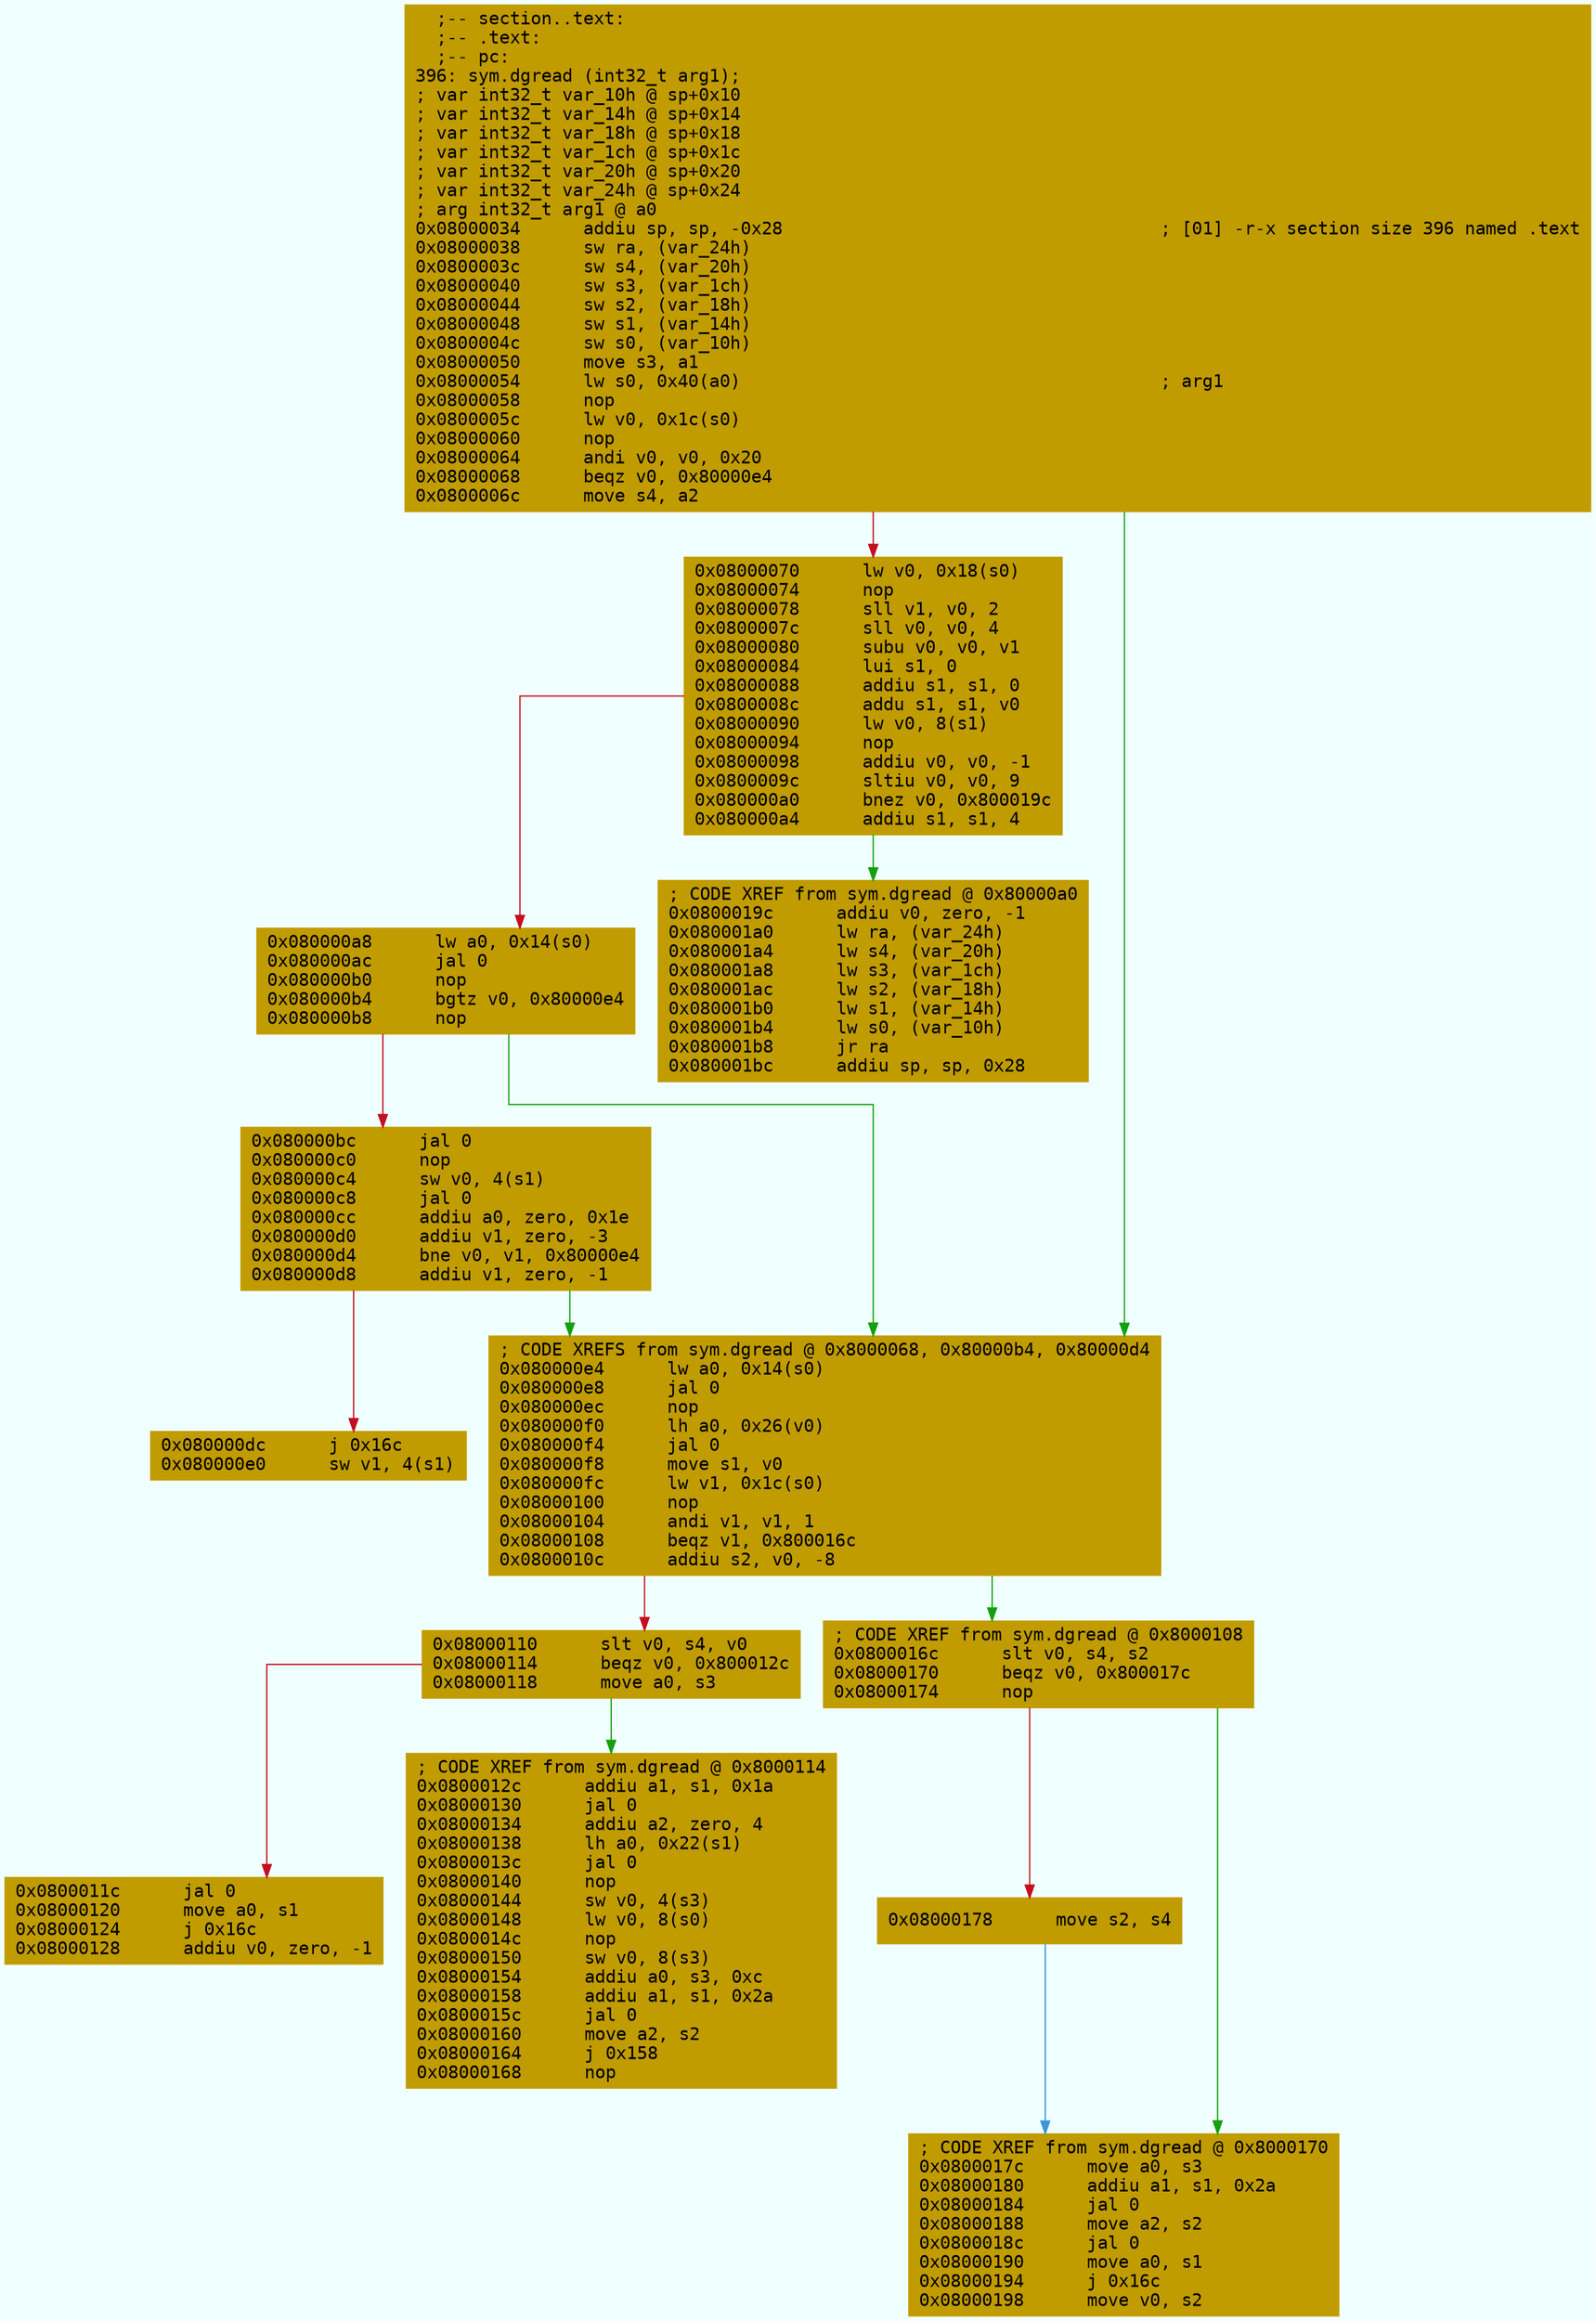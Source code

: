 digraph code {
	graph [bgcolor=azure fontsize=8 fontname="Courier" splines="ortho"];
	node [fillcolor=gray style=filled shape=box];
	edge [arrowhead="normal"];
	"0x08000034" [URL="sym.dgread/0x08000034", fillcolor="#c19c00",color="#c19c00", fontname="Courier",label="  ;-- section..text:\l  ;-- .text:\l  ;-- pc:\l396: sym.dgread (int32_t arg1);\l; var int32_t var_10h @ sp+0x10\l; var int32_t var_14h @ sp+0x14\l; var int32_t var_18h @ sp+0x18\l; var int32_t var_1ch @ sp+0x1c\l; var int32_t var_20h @ sp+0x20\l; var int32_t var_24h @ sp+0x24\l; arg int32_t arg1 @ a0\l0x08000034      addiu sp, sp, -0x28                                    ; [01] -r-x section size 396 named .text\l0x08000038      sw ra, (var_24h)\l0x0800003c      sw s4, (var_20h)\l0x08000040      sw s3, (var_1ch)\l0x08000044      sw s2, (var_18h)\l0x08000048      sw s1, (var_14h)\l0x0800004c      sw s0, (var_10h)\l0x08000050      move s3, a1\l0x08000054      lw s0, 0x40(a0)                                        ; arg1\l0x08000058      nop\l0x0800005c      lw v0, 0x1c(s0)\l0x08000060      nop\l0x08000064      andi v0, v0, 0x20\l0x08000068      beqz v0, 0x80000e4\l0x0800006c      move s4, a2\l"]
	"0x08000070" [URL="sym.dgread/0x08000070", fillcolor="#c19c00",color="#c19c00", fontname="Courier",label="0x08000070      lw v0, 0x18(s0)\l0x08000074      nop\l0x08000078      sll v1, v0, 2\l0x0800007c      sll v0, v0, 4\l0x08000080      subu v0, v0, v1\l0x08000084      lui s1, 0\l0x08000088      addiu s1, s1, 0\l0x0800008c      addu s1, s1, v0\l0x08000090      lw v0, 8(s1)\l0x08000094      nop\l0x08000098      addiu v0, v0, -1\l0x0800009c      sltiu v0, v0, 9\l0x080000a0      bnez v0, 0x800019c\l0x080000a4      addiu s1, s1, 4\l"]
	"0x080000a8" [URL="sym.dgread/0x080000a8", fillcolor="#c19c00",color="#c19c00", fontname="Courier",label="0x080000a8      lw a0, 0x14(s0)\l0x080000ac      jal 0\l0x080000b0      nop\l0x080000b4      bgtz v0, 0x80000e4\l0x080000b8      nop\l"]
	"0x080000bc" [URL="sym.dgread/0x080000bc", fillcolor="#c19c00",color="#c19c00", fontname="Courier",label="0x080000bc      jal 0\l0x080000c0      nop\l0x080000c4      sw v0, 4(s1)\l0x080000c8      jal 0\l0x080000cc      addiu a0, zero, 0x1e\l0x080000d0      addiu v1, zero, -3\l0x080000d4      bne v0, v1, 0x80000e4\l0x080000d8      addiu v1, zero, -1\l"]
	"0x080000dc" [URL="sym.dgread/0x080000dc", fillcolor="#c19c00",color="#c19c00", fontname="Courier",label="0x080000dc      j 0x16c\l0x080000e0      sw v1, 4(s1)\l"]
	"0x080000e4" [URL="sym.dgread/0x080000e4", fillcolor="#c19c00",color="#c19c00", fontname="Courier",label="; CODE XREFS from sym.dgread @ 0x8000068, 0x80000b4, 0x80000d4\l0x080000e4      lw a0, 0x14(s0)\l0x080000e8      jal 0\l0x080000ec      nop\l0x080000f0      lh a0, 0x26(v0)\l0x080000f4      jal 0\l0x080000f8      move s1, v0\l0x080000fc      lw v1, 0x1c(s0)\l0x08000100      nop\l0x08000104      andi v1, v1, 1\l0x08000108      beqz v1, 0x800016c\l0x0800010c      addiu s2, v0, -8\l"]
	"0x08000110" [URL="sym.dgread/0x08000110", fillcolor="#c19c00",color="#c19c00", fontname="Courier",label="0x08000110      slt v0, s4, v0\l0x08000114      beqz v0, 0x800012c\l0x08000118      move a0, s3\l"]
	"0x0800011c" [URL="sym.dgread/0x0800011c", fillcolor="#c19c00",color="#c19c00", fontname="Courier",label="0x0800011c      jal 0\l0x08000120      move a0, s1\l0x08000124      j 0x16c\l0x08000128      addiu v0, zero, -1\l"]
	"0x0800012c" [URL="sym.dgread/0x0800012c", fillcolor="#c19c00",color="#c19c00", fontname="Courier",label="; CODE XREF from sym.dgread @ 0x8000114\l0x0800012c      addiu a1, s1, 0x1a\l0x08000130      jal 0\l0x08000134      addiu a2, zero, 4\l0x08000138      lh a0, 0x22(s1)\l0x0800013c      jal 0\l0x08000140      nop\l0x08000144      sw v0, 4(s3)\l0x08000148      lw v0, 8(s0)\l0x0800014c      nop\l0x08000150      sw v0, 8(s3)\l0x08000154      addiu a0, s3, 0xc\l0x08000158      addiu a1, s1, 0x2a\l0x0800015c      jal 0\l0x08000160      move a2, s2\l0x08000164      j 0x158\l0x08000168      nop\l"]
	"0x0800016c" [URL="sym.dgread/0x0800016c", fillcolor="#c19c00",color="#c19c00", fontname="Courier",label="; CODE XREF from sym.dgread @ 0x8000108\l0x0800016c      slt v0, s4, s2\l0x08000170      beqz v0, 0x800017c\l0x08000174      nop\l"]
	"0x08000178" [URL="sym.dgread/0x08000178", fillcolor="#c19c00",color="#c19c00", fontname="Courier",label="0x08000178      move s2, s4\l"]
	"0x0800017c" [URL="sym.dgread/0x0800017c", fillcolor="#c19c00",color="#c19c00", fontname="Courier",label="; CODE XREF from sym.dgread @ 0x8000170\l0x0800017c      move a0, s3\l0x08000180      addiu a1, s1, 0x2a\l0x08000184      jal 0\l0x08000188      move a2, s2\l0x0800018c      jal 0\l0x08000190      move a0, s1\l0x08000194      j 0x16c\l0x08000198      move v0, s2\l"]
	"0x0800019c" [URL="sym.dgread/0x0800019c", fillcolor="#c19c00",color="#c19c00", fontname="Courier",label="; CODE XREF from sym.dgread @ 0x80000a0\l0x0800019c      addiu v0, zero, -1\l0x080001a0      lw ra, (var_24h)\l0x080001a4      lw s4, (var_20h)\l0x080001a8      lw s3, (var_1ch)\l0x080001ac      lw s2, (var_18h)\l0x080001b0      lw s1, (var_14h)\l0x080001b4      lw s0, (var_10h)\l0x080001b8      jr ra\l0x080001bc      addiu sp, sp, 0x28\l"]
        "0x08000034" -> "0x080000e4" [color="#13a10e"];
        "0x08000034" -> "0x08000070" [color="#c50f1f"];
        "0x08000070" -> "0x0800019c" [color="#13a10e"];
        "0x08000070" -> "0x080000a8" [color="#c50f1f"];
        "0x080000a8" -> "0x080000e4" [color="#13a10e"];
        "0x080000a8" -> "0x080000bc" [color="#c50f1f"];
        "0x080000bc" -> "0x080000e4" [color="#13a10e"];
        "0x080000bc" -> "0x080000dc" [color="#c50f1f"];
        "0x080000e4" -> "0x0800016c" [color="#13a10e"];
        "0x080000e4" -> "0x08000110" [color="#c50f1f"];
        "0x08000110" -> "0x0800012c" [color="#13a10e"];
        "0x08000110" -> "0x0800011c" [color="#c50f1f"];
        "0x0800016c" -> "0x0800017c" [color="#13a10e"];
        "0x0800016c" -> "0x08000178" [color="#c50f1f"];
        "0x08000178" -> "0x0800017c" [color="#3a96dd"];
}
